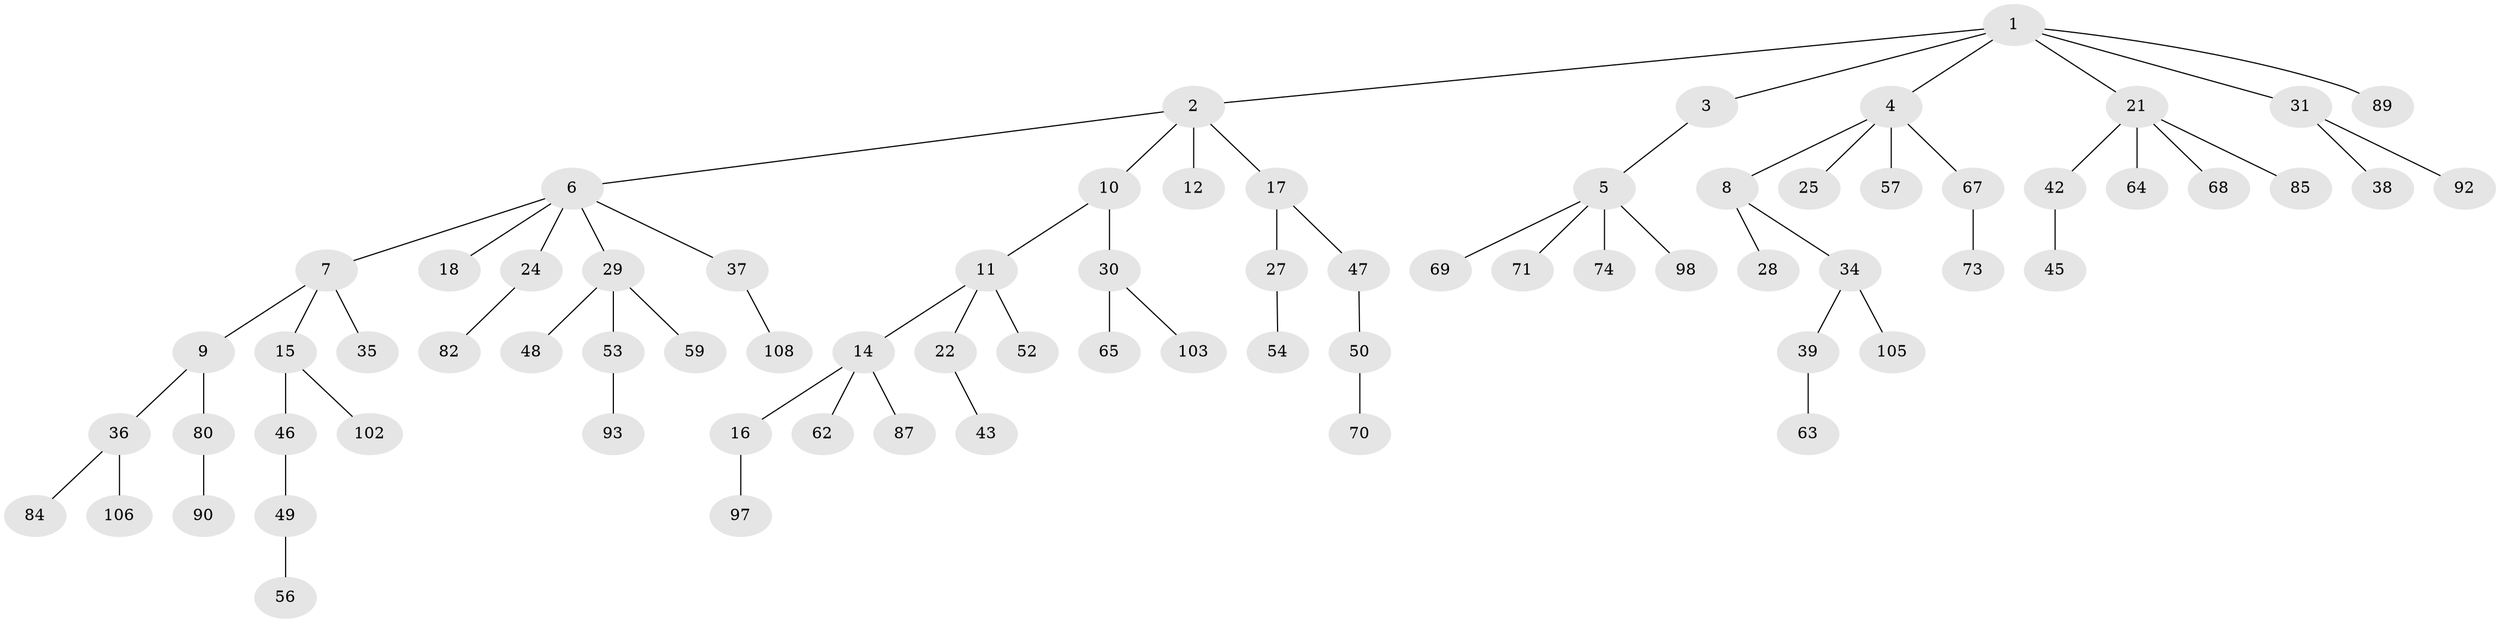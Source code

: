 // Generated by graph-tools (version 1.1) at 2025/24/03/03/25 07:24:07]
// undirected, 73 vertices, 72 edges
graph export_dot {
graph [start="1"]
  node [color=gray90,style=filled];
  1 [super="+58"];
  2;
  3;
  4;
  5 [super="+61"];
  6 [super="+23"];
  7 [super="+26"];
  8 [super="+100"];
  9 [super="+20"];
  10 [super="+32"];
  11 [super="+13"];
  12 [super="+107"];
  14 [super="+41"];
  15 [super="+19"];
  16;
  17 [super="+88"];
  18 [super="+51"];
  21 [super="+83"];
  22;
  24 [super="+104"];
  25 [super="+86"];
  27;
  28;
  29 [super="+33"];
  30 [super="+44"];
  31 [super="+55"];
  34 [super="+101"];
  35 [super="+40"];
  36;
  37 [super="+75"];
  38;
  39 [super="+81"];
  42;
  43 [super="+66"];
  45;
  46 [super="+72"];
  47;
  48;
  49;
  50 [super="+60"];
  52;
  53 [super="+76"];
  54 [super="+91"];
  56 [super="+78"];
  57 [super="+79"];
  59;
  62;
  63;
  64 [super="+94"];
  65;
  67 [super="+77"];
  68;
  69;
  70 [super="+96"];
  71;
  73;
  74;
  80;
  82;
  84;
  85;
  87;
  89 [super="+99"];
  90;
  92;
  93 [super="+95"];
  97;
  98;
  102;
  103;
  105;
  106;
  108;
  1 -- 2;
  1 -- 3;
  1 -- 4;
  1 -- 21;
  1 -- 31;
  1 -- 89;
  2 -- 6;
  2 -- 10;
  2 -- 12;
  2 -- 17;
  3 -- 5;
  4 -- 8;
  4 -- 25;
  4 -- 57;
  4 -- 67;
  5 -- 69;
  5 -- 71;
  5 -- 74;
  5 -- 98;
  6 -- 7;
  6 -- 18;
  6 -- 37;
  6 -- 24;
  6 -- 29;
  7 -- 9;
  7 -- 15;
  7 -- 35;
  8 -- 28;
  8 -- 34;
  9 -- 80;
  9 -- 36;
  10 -- 11;
  10 -- 30;
  11 -- 14;
  11 -- 22;
  11 -- 52;
  14 -- 16;
  14 -- 62;
  14 -- 87;
  15 -- 46;
  15 -- 102;
  16 -- 97;
  17 -- 27;
  17 -- 47;
  21 -- 42;
  21 -- 64;
  21 -- 68;
  21 -- 85;
  22 -- 43;
  24 -- 82;
  27 -- 54;
  29 -- 48;
  29 -- 59;
  29 -- 53;
  30 -- 65;
  30 -- 103;
  31 -- 38;
  31 -- 92;
  34 -- 39;
  34 -- 105;
  36 -- 84;
  36 -- 106;
  37 -- 108;
  39 -- 63;
  42 -- 45;
  46 -- 49;
  47 -- 50;
  49 -- 56;
  50 -- 70;
  53 -- 93;
  67 -- 73;
  80 -- 90;
}
